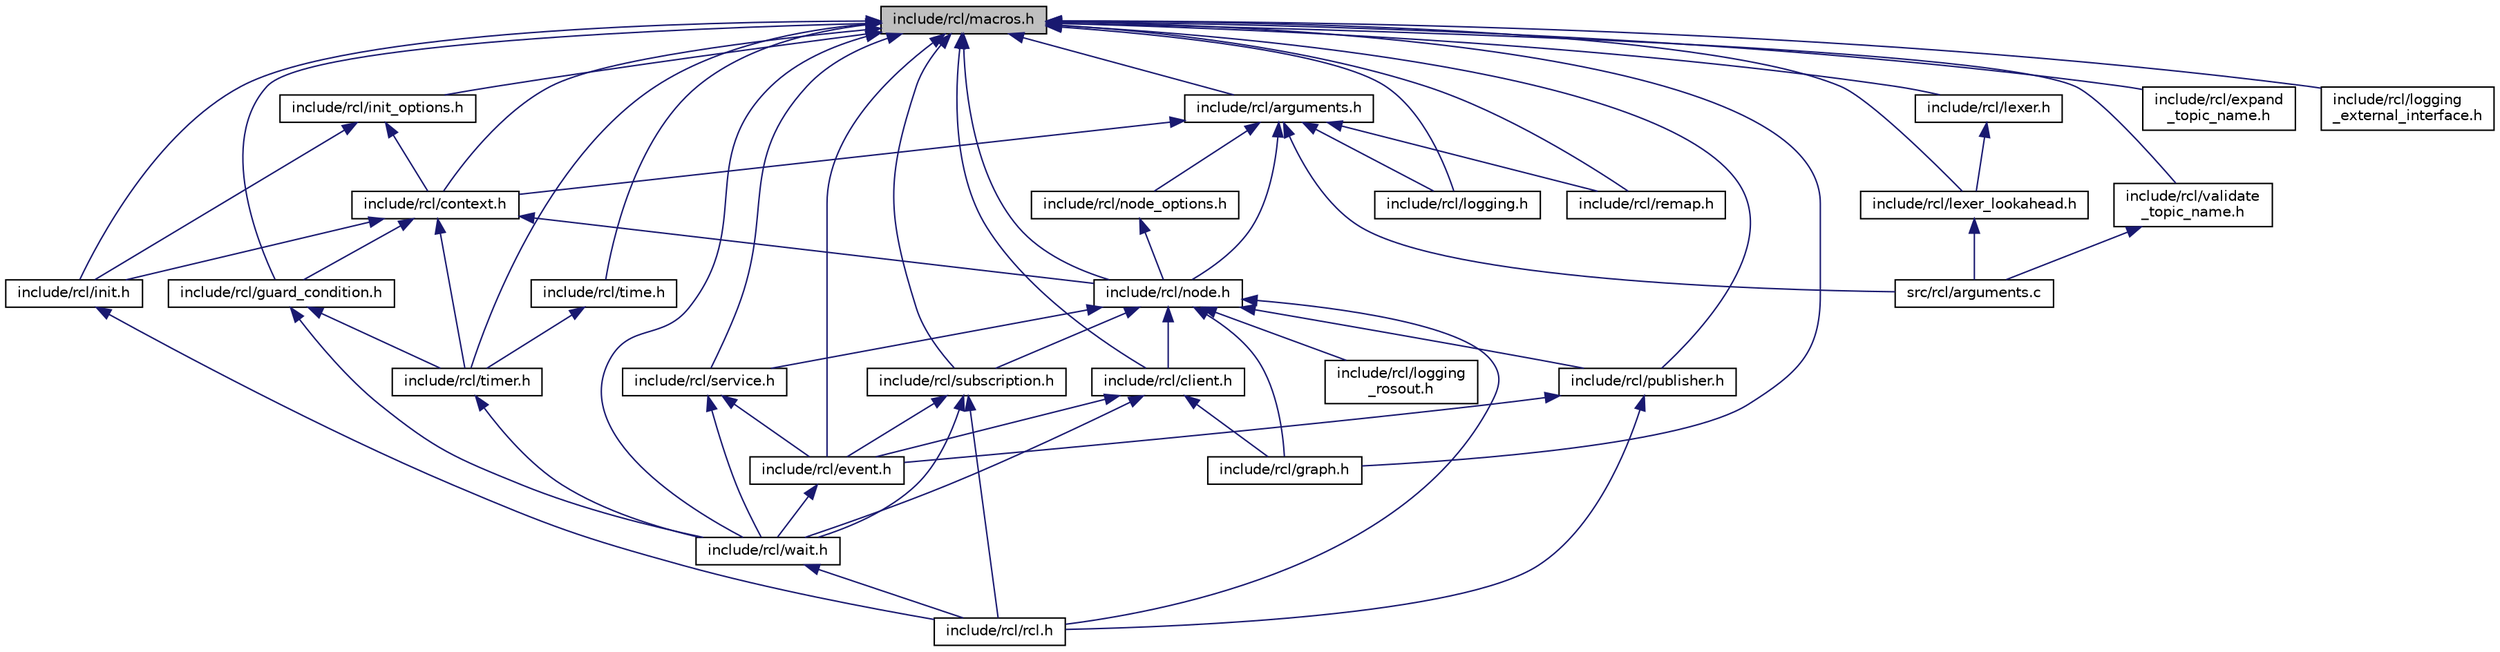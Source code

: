 digraph "include/rcl/macros.h"
{
  edge [fontname="Helvetica",fontsize="10",labelfontname="Helvetica",labelfontsize="10"];
  node [fontname="Helvetica",fontsize="10",shape=record];
  Node1 [label="include/rcl/macros.h",height=0.2,width=0.4,color="black", fillcolor="grey75", style="filled", fontcolor="black"];
  Node1 -> Node2 [dir="back",color="midnightblue",fontsize="10",style="solid",fontname="Helvetica"];
  Node2 [label="include/rcl/arguments.h",height=0.2,width=0.4,color="black", fillcolor="white", style="filled",URL="$arguments_8h.html"];
  Node2 -> Node3 [dir="back",color="midnightblue",fontsize="10",style="solid",fontname="Helvetica"];
  Node3 [label="include/rcl/context.h",height=0.2,width=0.4,color="black", fillcolor="white", style="filled",URL="$context_8h.html"];
  Node3 -> Node4 [dir="back",color="midnightblue",fontsize="10",style="solid",fontname="Helvetica"];
  Node4 [label="include/rcl/guard_condition.h",height=0.2,width=0.4,color="black", fillcolor="white", style="filled",URL="$guard__condition_8h.html"];
  Node4 -> Node5 [dir="back",color="midnightblue",fontsize="10",style="solid",fontname="Helvetica"];
  Node5 [label="include/rcl/timer.h",height=0.2,width=0.4,color="black", fillcolor="white", style="filled",URL="$timer_8h.html"];
  Node5 -> Node6 [dir="back",color="midnightblue",fontsize="10",style="solid",fontname="Helvetica"];
  Node6 [label="include/rcl/wait.h",height=0.2,width=0.4,color="black", fillcolor="white", style="filled",URL="$wait_8h.html"];
  Node6 -> Node7 [dir="back",color="midnightblue",fontsize="10",style="solid",fontname="Helvetica"];
  Node7 [label="include/rcl/rcl.h",height=0.2,width=0.4,color="black", fillcolor="white", style="filled",URL="$rcl_8h.html"];
  Node4 -> Node6 [dir="back",color="midnightblue",fontsize="10",style="solid",fontname="Helvetica"];
  Node3 -> Node8 [dir="back",color="midnightblue",fontsize="10",style="solid",fontname="Helvetica"];
  Node8 [label="include/rcl/init.h",height=0.2,width=0.4,color="black", fillcolor="white", style="filled",URL="$init_8h.html"];
  Node8 -> Node7 [dir="back",color="midnightblue",fontsize="10",style="solid",fontname="Helvetica"];
  Node3 -> Node9 [dir="back",color="midnightblue",fontsize="10",style="solid",fontname="Helvetica"];
  Node9 [label="include/rcl/node.h",height=0.2,width=0.4,color="black", fillcolor="white", style="filled",URL="$node_8h.html"];
  Node9 -> Node10 [dir="back",color="midnightblue",fontsize="10",style="solid",fontname="Helvetica"];
  Node10 [label="include/rcl/client.h",height=0.2,width=0.4,color="black", fillcolor="white", style="filled",URL="$client_8h.html"];
  Node10 -> Node11 [dir="back",color="midnightblue",fontsize="10",style="solid",fontname="Helvetica"];
  Node11 [label="include/rcl/event.h",height=0.2,width=0.4,color="black", fillcolor="white", style="filled",URL="$event_8h.html"];
  Node11 -> Node6 [dir="back",color="midnightblue",fontsize="10",style="solid",fontname="Helvetica"];
  Node10 -> Node12 [dir="back",color="midnightblue",fontsize="10",style="solid",fontname="Helvetica"];
  Node12 [label="include/rcl/graph.h",height=0.2,width=0.4,color="black", fillcolor="white", style="filled",URL="$graph_8h.html"];
  Node10 -> Node6 [dir="back",color="midnightblue",fontsize="10",style="solid",fontname="Helvetica"];
  Node9 -> Node12 [dir="back",color="midnightblue",fontsize="10",style="solid",fontname="Helvetica"];
  Node9 -> Node13 [dir="back",color="midnightblue",fontsize="10",style="solid",fontname="Helvetica"];
  Node13 [label="include/rcl/logging\l_rosout.h",height=0.2,width=0.4,color="black", fillcolor="white", style="filled",URL="$logging__rosout_8h.html"];
  Node9 -> Node14 [dir="back",color="midnightblue",fontsize="10",style="solid",fontname="Helvetica"];
  Node14 [label="include/rcl/publisher.h",height=0.2,width=0.4,color="black", fillcolor="white", style="filled",URL="$publisher_8h.html"];
  Node14 -> Node11 [dir="back",color="midnightblue",fontsize="10",style="solid",fontname="Helvetica"];
  Node14 -> Node7 [dir="back",color="midnightblue",fontsize="10",style="solid",fontname="Helvetica"];
  Node9 -> Node7 [dir="back",color="midnightblue",fontsize="10",style="solid",fontname="Helvetica"];
  Node9 -> Node15 [dir="back",color="midnightblue",fontsize="10",style="solid",fontname="Helvetica"];
  Node15 [label="include/rcl/service.h",height=0.2,width=0.4,color="black", fillcolor="white", style="filled",URL="$service_8h.html"];
  Node15 -> Node11 [dir="back",color="midnightblue",fontsize="10",style="solid",fontname="Helvetica"];
  Node15 -> Node6 [dir="back",color="midnightblue",fontsize="10",style="solid",fontname="Helvetica"];
  Node9 -> Node16 [dir="back",color="midnightblue",fontsize="10",style="solid",fontname="Helvetica"];
  Node16 [label="include/rcl/subscription.h",height=0.2,width=0.4,color="black", fillcolor="white", style="filled",URL="$subscription_8h.html"];
  Node16 -> Node11 [dir="back",color="midnightblue",fontsize="10",style="solid",fontname="Helvetica"];
  Node16 -> Node7 [dir="back",color="midnightblue",fontsize="10",style="solid",fontname="Helvetica"];
  Node16 -> Node6 [dir="back",color="midnightblue",fontsize="10",style="solid",fontname="Helvetica"];
  Node3 -> Node5 [dir="back",color="midnightblue",fontsize="10",style="solid",fontname="Helvetica"];
  Node2 -> Node17 [dir="back",color="midnightblue",fontsize="10",style="solid",fontname="Helvetica"];
  Node17 [label="include/rcl/logging.h",height=0.2,width=0.4,color="black", fillcolor="white", style="filled",URL="$logging_8h.html"];
  Node2 -> Node9 [dir="back",color="midnightblue",fontsize="10",style="solid",fontname="Helvetica"];
  Node2 -> Node18 [dir="back",color="midnightblue",fontsize="10",style="solid",fontname="Helvetica"];
  Node18 [label="include/rcl/node_options.h",height=0.2,width=0.4,color="black", fillcolor="white", style="filled",URL="$node__options_8h.html"];
  Node18 -> Node9 [dir="back",color="midnightblue",fontsize="10",style="solid",fontname="Helvetica"];
  Node2 -> Node19 [dir="back",color="midnightblue",fontsize="10",style="solid",fontname="Helvetica"];
  Node19 [label="include/rcl/remap.h",height=0.2,width=0.4,color="black", fillcolor="white", style="filled",URL="$remap_8h.html"];
  Node2 -> Node20 [dir="back",color="midnightblue",fontsize="10",style="solid",fontname="Helvetica"];
  Node20 [label="src/rcl/arguments.c",height=0.2,width=0.4,color="black", fillcolor="white", style="filled",URL="$arguments_8c.html"];
  Node1 -> Node10 [dir="back",color="midnightblue",fontsize="10",style="solid",fontname="Helvetica"];
  Node1 -> Node3 [dir="back",color="midnightblue",fontsize="10",style="solid",fontname="Helvetica"];
  Node1 -> Node11 [dir="back",color="midnightblue",fontsize="10",style="solid",fontname="Helvetica"];
  Node1 -> Node21 [dir="back",color="midnightblue",fontsize="10",style="solid",fontname="Helvetica"];
  Node21 [label="include/rcl/expand\l_topic_name.h",height=0.2,width=0.4,color="black", fillcolor="white", style="filled",URL="$expand__topic__name_8h.html"];
  Node1 -> Node12 [dir="back",color="midnightblue",fontsize="10",style="solid",fontname="Helvetica"];
  Node1 -> Node4 [dir="back",color="midnightblue",fontsize="10",style="solid",fontname="Helvetica"];
  Node1 -> Node8 [dir="back",color="midnightblue",fontsize="10",style="solid",fontname="Helvetica"];
  Node1 -> Node22 [dir="back",color="midnightblue",fontsize="10",style="solid",fontname="Helvetica"];
  Node22 [label="include/rcl/init_options.h",height=0.2,width=0.4,color="black", fillcolor="white", style="filled",URL="$init__options_8h.html"];
  Node22 -> Node3 [dir="back",color="midnightblue",fontsize="10",style="solid",fontname="Helvetica"];
  Node22 -> Node8 [dir="back",color="midnightblue",fontsize="10",style="solid",fontname="Helvetica"];
  Node1 -> Node23 [dir="back",color="midnightblue",fontsize="10",style="solid",fontname="Helvetica"];
  Node23 [label="include/rcl/lexer.h",height=0.2,width=0.4,color="black", fillcolor="white", style="filled",URL="$lexer_8h.html"];
  Node23 -> Node24 [dir="back",color="midnightblue",fontsize="10",style="solid",fontname="Helvetica"];
  Node24 [label="include/rcl/lexer_lookahead.h",height=0.2,width=0.4,color="black", fillcolor="white", style="filled",URL="$lexer__lookahead_8h.html"];
  Node24 -> Node20 [dir="back",color="midnightblue",fontsize="10",style="solid",fontname="Helvetica"];
  Node1 -> Node24 [dir="back",color="midnightblue",fontsize="10",style="solid",fontname="Helvetica"];
  Node1 -> Node17 [dir="back",color="midnightblue",fontsize="10",style="solid",fontname="Helvetica"];
  Node1 -> Node25 [dir="back",color="midnightblue",fontsize="10",style="solid",fontname="Helvetica"];
  Node25 [label="include/rcl/logging\l_external_interface.h",height=0.2,width=0.4,color="black", fillcolor="white", style="filled",URL="$logging__external__interface_8h.html"];
  Node1 -> Node9 [dir="back",color="midnightblue",fontsize="10",style="solid",fontname="Helvetica"];
  Node1 -> Node14 [dir="back",color="midnightblue",fontsize="10",style="solid",fontname="Helvetica"];
  Node1 -> Node19 [dir="back",color="midnightblue",fontsize="10",style="solid",fontname="Helvetica"];
  Node1 -> Node15 [dir="back",color="midnightblue",fontsize="10",style="solid",fontname="Helvetica"];
  Node1 -> Node16 [dir="back",color="midnightblue",fontsize="10",style="solid",fontname="Helvetica"];
  Node1 -> Node26 [dir="back",color="midnightblue",fontsize="10",style="solid",fontname="Helvetica"];
  Node26 [label="include/rcl/time.h",height=0.2,width=0.4,color="black", fillcolor="white", style="filled",URL="$time_8h.html"];
  Node26 -> Node5 [dir="back",color="midnightblue",fontsize="10",style="solid",fontname="Helvetica"];
  Node1 -> Node5 [dir="back",color="midnightblue",fontsize="10",style="solid",fontname="Helvetica"];
  Node1 -> Node27 [dir="back",color="midnightblue",fontsize="10",style="solid",fontname="Helvetica"];
  Node27 [label="include/rcl/validate\l_topic_name.h",height=0.2,width=0.4,color="black", fillcolor="white", style="filled",URL="$validate__topic__name_8h.html"];
  Node27 -> Node20 [dir="back",color="midnightblue",fontsize="10",style="solid",fontname="Helvetica"];
  Node1 -> Node6 [dir="back",color="midnightblue",fontsize="10",style="solid",fontname="Helvetica"];
}
